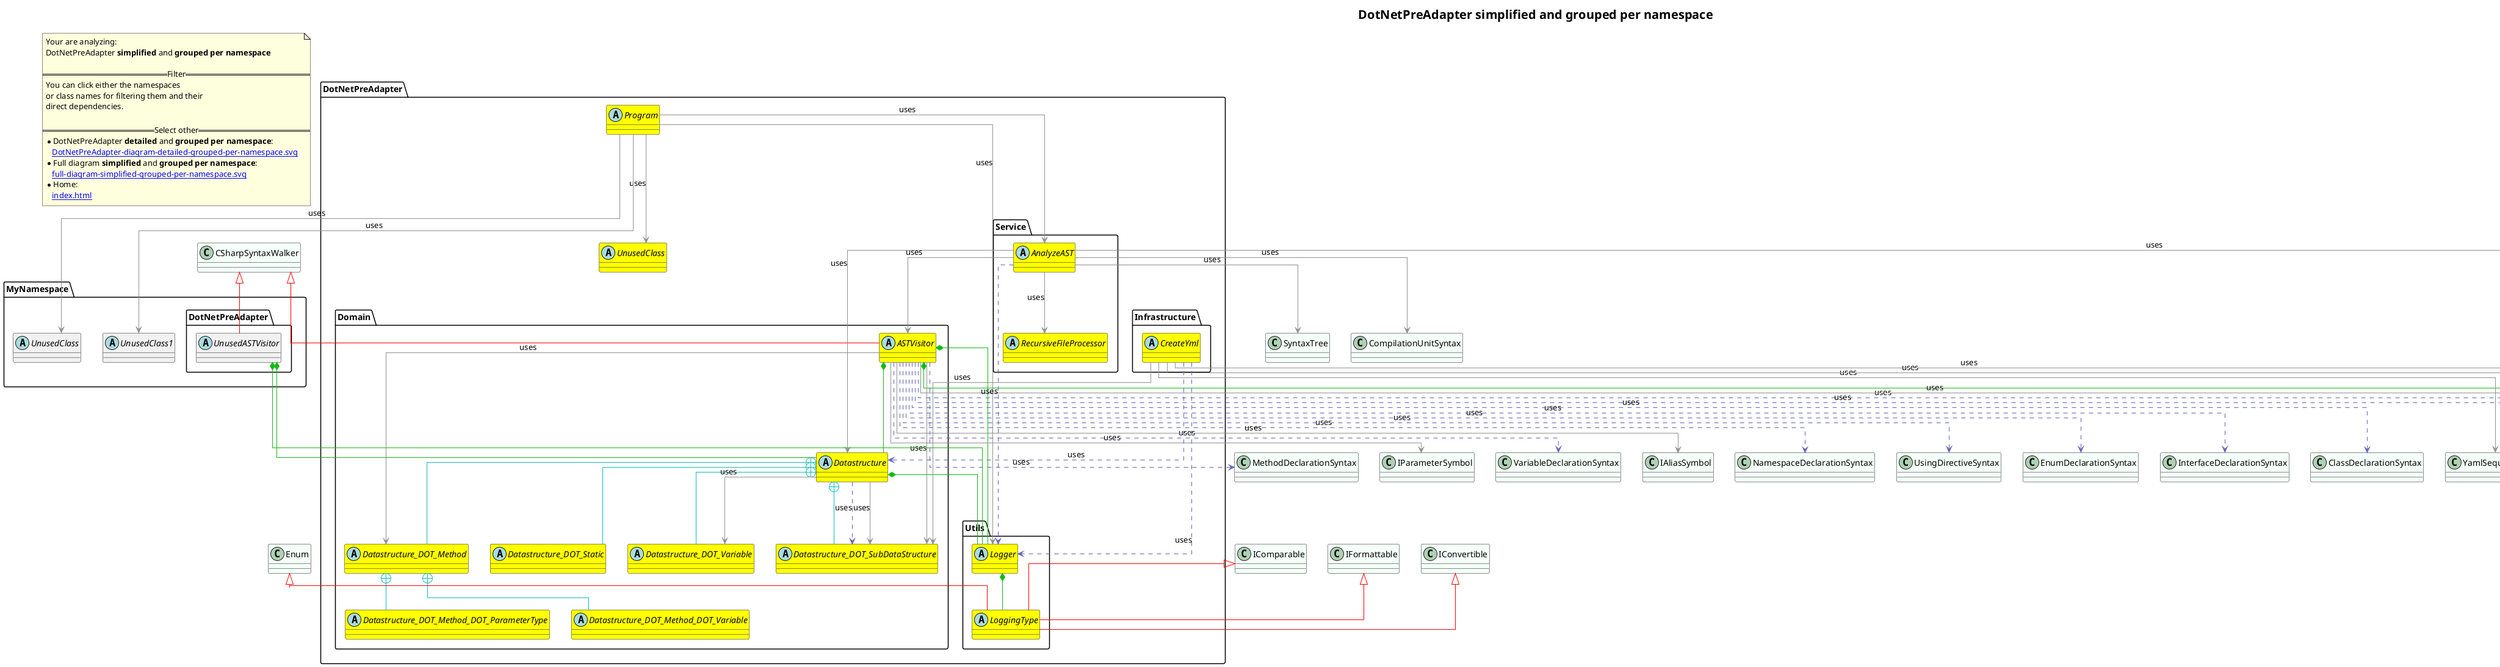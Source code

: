 @startuml
skinparam linetype ortho
title <size:20>DotNetPreAdapter **simplified** and **grouped per namespace**</size>
note "Your are analyzing:\nDotNetPreAdapter **simplified** and **grouped per namespace**\n\n==Filter==\nYou can click either the namespaces \nor class names for filtering them and their\ndirect dependencies.\n\n==Select other==\n* DotNetPreAdapter **detailed** and **grouped per namespace**:\n   [[DotNetPreAdapter-diagram-detailed-grouped-per-namespace.svg]]\n* Full diagram **simplified** and **grouped per namespace**:\n   [[full-diagram-simplified-grouped-per-namespace.svg]]\n* Home:\n   [[index.html]]" as FloatingNote
class Enum [[Enum-diagram-simplified-grouped-per-namespace.svg]] #MintCream {
}
class IComparable [[IComparable-diagram-simplified-grouped-per-namespace.svg]] #MintCream {
}
class IFormattable [[IFormattable-diagram-simplified-grouped-per-namespace.svg]] #MintCream {
}
class IConvertible [[IConvertible-diagram-simplified-grouped-per-namespace.svg]] #MintCream {
}
class SyntaxTree [[SyntaxTree-diagram-simplified-grouped-per-namespace.svg]] #MintCream {
}
class CompilationUnitSyntax [[CompilationUnitSyntax-diagram-simplified-grouped-per-namespace.svg]] #MintCream {
}
class SemanticModel [[SemanticModel-diagram-simplified-grouped-per-namespace.svg]] #MintCream {
}
class YamlSequenceNode [[YamlSequenceNode-diagram-simplified-grouped-per-namespace.svg]] #MintCream {
}
class YamlStream [[YamlStream-diagram-simplified-grouped-per-namespace.svg]] #MintCream {
}
class System.IO.TextWriter [[System.IO.TextWriter-diagram-simplified-grouped-per-namespace.svg]] #MintCream {
}
class CSharpSyntaxWalker [[CSharpSyntaxWalker-diagram-simplified-grouped-per-namespace.svg]] #MintCream {
}
class SyntaxNode [[SyntaxNode-diagram-simplified-grouped-per-namespace.svg]] #MintCream {
}
class ITypeSymbol [[ITypeSymbol-diagram-simplified-grouped-per-namespace.svg]] #MintCream {
}
class T [[T-diagram-simplified-grouped-per-namespace.svg]] #MintCream {
}
class NamespaceDeclarationSyntax [[NamespaceDeclarationSyntax-diagram-simplified-grouped-per-namespace.svg]] #MintCream {
}
class UsingDirectiveSyntax [[UsingDirectiveSyntax-diagram-simplified-grouped-per-namespace.svg]] #MintCream {
}
class EnumDeclarationSyntax [[EnumDeclarationSyntax-diagram-simplified-grouped-per-namespace.svg]] #MintCream {
}
class InterfaceDeclarationSyntax [[InterfaceDeclarationSyntax-diagram-simplified-grouped-per-namespace.svg]] #MintCream {
}
class ClassDeclarationSyntax [[ClassDeclarationSyntax-diagram-simplified-grouped-per-namespace.svg]] #MintCream {
}
class MethodDeclarationSyntax [[MethodDeclarationSyntax-diagram-simplified-grouped-per-namespace.svg]] #MintCream {
}
class IParameterSymbol [[IParameterSymbol-diagram-simplified-grouped-per-namespace.svg]] #MintCream {
}
class VariableDeclarationSyntax [[VariableDeclarationSyntax-diagram-simplified-grouped-per-namespace.svg]] #MintCream {
}
class IAliasSymbol [[IAliasSymbol-diagram-simplified-grouped-per-namespace.svg]] #MintCream {
}
' Closing all previous_sub_namespace_list namespace None because file analysis is finished.
namespace DotNetPreAdapter [[DotNetPreAdapter-diagram-simplified-grouped-per-namespace.svg]] {
abstract class DotNetPreAdapter.UnusedClass [[DotNetPreAdapter.UnusedClass-diagram-simplified-grouped-per-namespace.svg]] #yellow {
}
abstract class DotNetPreAdapter.Program [[DotNetPreAdapter.Program-diagram-simplified-grouped-per-namespace.svg]] #yellow {
}
'Compared namespace DotNetPreAdapter [[DotNetPreAdapter-diagram-simplified-grouped-per-namespace.svg]] { with last element of }
' Closing all previous_sub_namespace_list namespace None because file analysis is finished.
' Closing namespace DotNetPreAdapter
}
namespace DotNetPreAdapter [[DotNetPreAdapter-diagram-simplified-grouped-per-namespace.svg]] {
namespace DotNetPreAdapter.Domain [[DotNetPreAdapter.Domain-diagram-simplified-grouped-per-namespace.svg]] {
  abstract class DotNetPreAdapter.Domain.Datastructure [[DotNetPreAdapter.Domain.Datastructure-diagram-simplified-grouped-per-namespace.svg]] #yellow {
  }
  abstract class DotNetPreAdapter.Domain.ASTVisitor [[DotNetPreAdapter.Domain.ASTVisitor-diagram-simplified-grouped-per-namespace.svg]] #yellow {
  }
  abstract class DotNetPreAdapter.Domain.Datastructure_DOT_SubDataStructure [[DotNetPreAdapter.Domain.Datastructure.SubDataStructure-diagram-simplified-grouped-per-namespace.svg]] #yellow {
  }
  abstract class DotNetPreAdapter.Domain.Datastructure_DOT_Variable [[DotNetPreAdapter.Domain.Datastructure.Variable-diagram-simplified-grouped-per-namespace.svg]] #yellow {
  }
  abstract class DotNetPreAdapter.Domain.Datastructure_DOT_Method [[DotNetPreAdapter.Domain.Datastructure.Method-diagram-simplified-grouped-per-namespace.svg]] #yellow {
  }
  abstract class DotNetPreAdapter.Domain.Datastructure_DOT_Static [[DotNetPreAdapter.Domain.Datastructure.Static-diagram-simplified-grouped-per-namespace.svg]] #yellow {
  }
  abstract class DotNetPreAdapter.Domain.Datastructure_DOT_Method_DOT_ParameterType [[DotNetPreAdapter.Domain.Datastructure.Method.ParameterType-diagram-simplified-grouped-per-namespace.svg]] #yellow {
  }
  abstract class DotNetPreAdapter.Domain.Datastructure_DOT_Method_DOT_Variable [[DotNetPreAdapter.Domain.Datastructure.Method.Variable-diagram-simplified-grouped-per-namespace.svg]] #yellow {
  }
'Compared namespace DotNetPreAdapter.Domain [[DotNetPreAdapter.Domain-diagram-simplified-grouped-per-namespace.svg]] { with last element of   }
' Closing all previous_sub_namespace_list namespace None because file analysis is finished.
' Closing namespace Domain
}
' Closing namespace DotNetPreAdapter
}
namespace DotNetPreAdapter [[DotNetPreAdapter-diagram-simplified-grouped-per-namespace.svg]] {
namespace DotNetPreAdapter.Infrastructure [[DotNetPreAdapter.Infrastructure-diagram-simplified-grouped-per-namespace.svg]] {
  abstract class DotNetPreAdapter.Infrastructure.CreateYml [[DotNetPreAdapter.Infrastructure.CreateYml-diagram-simplified-grouped-per-namespace.svg]] #yellow {
  }
'Compared namespace DotNetPreAdapter.Infrastructure [[DotNetPreAdapter.Infrastructure-diagram-simplified-grouped-per-namespace.svg]] { with last element of   }
' Closing all previous_sub_namespace_list namespace None because file analysis is finished.
' Closing namespace Infrastructure
}
' Closing namespace DotNetPreAdapter
}
namespace DotNetPreAdapter [[DotNetPreAdapter-diagram-simplified-grouped-per-namespace.svg]] {
namespace DotNetPreAdapter.Service [[DotNetPreAdapter.Service-diagram-simplified-grouped-per-namespace.svg]] {
  abstract class DotNetPreAdapter.Service.AnalyzeAST [[DotNetPreAdapter.Service.AnalyzeAST-diagram-simplified-grouped-per-namespace.svg]] #yellow {
  }
  abstract class DotNetPreAdapter.Service.RecursiveFileProcessor [[DotNetPreAdapter.Service.RecursiveFileProcessor-diagram-simplified-grouped-per-namespace.svg]] #yellow {
  }
'Compared namespace DotNetPreAdapter.Service [[DotNetPreAdapter.Service-diagram-simplified-grouped-per-namespace.svg]] { with last element of   }
' Closing all previous_sub_namespace_list namespace None because file analysis is finished.
' Closing namespace Service
}
' Closing namespace DotNetPreAdapter
}
namespace DotNetPreAdapter [[DotNetPreAdapter-diagram-simplified-grouped-per-namespace.svg]] {
namespace DotNetPreAdapter.Utils [[DotNetPreAdapter.Utils-diagram-simplified-grouped-per-namespace.svg]] {
  abstract class DotNetPreAdapter.Utils.LoggingType [[DotNetPreAdapter.Utils.LoggingType-diagram-simplified-grouped-per-namespace.svg]] #yellow {
  }
  abstract class DotNetPreAdapter.Utils.Logger [[DotNetPreAdapter.Utils.Logger-diagram-simplified-grouped-per-namespace.svg]] #yellow {
  }
'Compared namespace DotNetPreAdapter.Utils [[DotNetPreAdapter.Utils-diagram-simplified-grouped-per-namespace.svg]] { with last element of   }
' Closing all previous_sub_namespace_list namespace None because file analysis is finished.
' Closing namespace Utils
}
' Closing namespace DotNetPreAdapter
}
namespace MyNamespace [[MyNamespace-diagram-simplified-grouped-per-namespace.svg]] {
abstract class MyNamespace.UnusedClass [[MyNamespace.UnusedClass-diagram-simplified-grouped-per-namespace.svg]]  {
}
abstract class MyNamespace.UnusedClass1 [[MyNamespace.UnusedClass1-diagram-simplified-grouped-per-namespace.svg]]  {
}
'Compared namespace MyNamespace [[MyNamespace-diagram-simplified-grouped-per-namespace.svg]] { with last element of }
' Closing all previous_sub_namespace_list namespace None because file analysis is finished.
' Closing namespace MyNamespace
}
namespace MyNamespace [[MyNamespace-diagram-simplified-grouped-per-namespace.svg]] {
namespace MyNamespace.DotNetPreAdapter [[MyNamespace.DotNetPreAdapter-diagram-simplified-grouped-per-namespace.svg]] {
  abstract class MyNamespace.DotNetPreAdapter.UnusedASTVisitor [[MyNamespace.DotNetPreAdapter.UnusedASTVisitor-diagram-simplified-grouped-per-namespace.svg]]  {
  }
'Compared namespace MyNamespace.DotNetPreAdapter [[MyNamespace.DotNetPreAdapter-diagram-simplified-grouped-per-namespace.svg]] { with last element of   }
' Closing all previous_sub_namespace_list namespace None because file analysis is finished.
' Closing namespace DotNetPreAdapter
}
' Closing namespace MyNamespace
}
 ' *************************************** 
 ' *************************************** 
 ' *************************************** 
' Class relations extracted from namespace:
' 
' Class relations extracted from namespace:
' DotNetPreAdapter
DotNetPreAdapter.Program -[#909090]-> MyNamespace.UnusedClass  : uses 
DotNetPreAdapter.Program -[#909090]-> DotNetPreAdapter.UnusedClass  : uses 
DotNetPreAdapter.Program -[#909090]-> MyNamespace.UnusedClass1  : uses 
DotNetPreAdapter.Program -[#909090]-> DotNetPreAdapter.Utils.Logger  : uses 
DotNetPreAdapter.Program -[#909090]-> DotNetPreAdapter.Service.AnalyzeAST  : uses 
' Class relations extracted from namespace:
' DotNetPreAdapter.Domain
DotNetPreAdapter.Domain.Datastructure +-[#10BBBB]- DotNetPreAdapter.Domain.Datastructure_DOT_Method 
DotNetPreAdapter.Domain.Datastructure +-[#10BBBB]- DotNetPreAdapter.Domain.Datastructure_DOT_Static 
DotNetPreAdapter.Domain.Datastructure +-[#10BBBB]- DotNetPreAdapter.Domain.Datastructure_DOT_Variable 
DotNetPreAdapter.Domain.Datastructure +-[#10BBBB]- DotNetPreAdapter.Domain.Datastructure_DOT_SubDataStructure 
DotNetPreAdapter.Domain.Datastructure *-[#10BB10]- DotNetPreAdapter.Utils.Logger 
DotNetPreAdapter.Domain.Datastructure -[#909090]-> DotNetPreAdapter.Domain.Datastructure_DOT_Variable  : uses 
DotNetPreAdapter.Domain.Datastructure .[#6060BB].> DotNetPreAdapter.Domain.Datastructure_DOT_SubDataStructure  : uses 
DotNetPreAdapter.Domain.Datastructure -[#909090]-> DotNetPreAdapter.Domain.Datastructure_DOT_SubDataStructure  : uses 
CSharpSyntaxWalker <|-[#red]- DotNetPreAdapter.Domain.ASTVisitor
DotNetPreAdapter.Domain.ASTVisitor *-[#10BB10]- DotNetPreAdapter.Domain.Datastructure 
DotNetPreAdapter.Domain.ASTVisitor *-[#10BB10]- SemanticModel 
DotNetPreAdapter.Domain.ASTVisitor *-[#10BB10]- DotNetPreAdapter.Utils.Logger 
DotNetPreAdapter.Domain.ASTVisitor .[#6060BB].> SyntaxNode  : uses 
DotNetPreAdapter.Domain.ASTVisitor -[#909090]-> ITypeSymbol  : uses 
DotNetPreAdapter.Domain.ASTVisitor .[#6060BB].> T  : uses 
DotNetPreAdapter.Domain.ASTVisitor -[#909090]-> DotNetPreAdapter.Domain.Datastructure_DOT_SubDataStructure  : uses 
DotNetPreAdapter.Domain.ASTVisitor .[#6060BB].> NamespaceDeclarationSyntax  : uses 
DotNetPreAdapter.Domain.ASTVisitor .[#6060BB].> UsingDirectiveSyntax  : uses 
DotNetPreAdapter.Domain.ASTVisitor .[#6060BB].> EnumDeclarationSyntax  : uses 
DotNetPreAdapter.Domain.ASTVisitor .[#6060BB].> InterfaceDeclarationSyntax  : uses 
DotNetPreAdapter.Domain.ASTVisitor .[#6060BB].> ClassDeclarationSyntax  : uses 
DotNetPreAdapter.Domain.ASTVisitor .[#6060BB].> MethodDeclarationSyntax  : uses 
DotNetPreAdapter.Domain.ASTVisitor -[#909090]-> IParameterSymbol  : uses 
DotNetPreAdapter.Domain.ASTVisitor .[#6060BB].> VariableDeclarationSyntax  : uses 
DotNetPreAdapter.Domain.ASTVisitor -[#909090]-> IAliasSymbol  : uses 
DotNetPreAdapter.Domain.ASTVisitor -[#909090]-> DotNetPreAdapter.Domain.Datastructure_DOT_Method  : uses 
DotNetPreAdapter.Domain.Datastructure.SubDataStructure .[#6060BB].> DotNetPreAdapter.Domain.Datastructure_DOT_Method  : uses 
DotNetPreAdapter.Domain.Datastructure_DOT_Method +-[#10BBBB]- DotNetPreAdapter.Domain.Datastructure_DOT_Method_DOT_ParameterType 
DotNetPreAdapter.Domain.Datastructure_DOT_Method +-[#10BBBB]- DotNetPreAdapter.Domain.Datastructure_DOT_Method_DOT_Variable 
' Class relations extracted from namespace:
' DotNetPreAdapter.Infrastructure
DotNetPreAdapter.Infrastructure.CreateYml .[#6060BB].> DotNetPreAdapter.Domain.Datastructure  : uses 
DotNetPreAdapter.Infrastructure.CreateYml .[#6060BB].> DotNetPreAdapter.Utils.Logger  : uses 
DotNetPreAdapter.Infrastructure.CreateYml -[#909090]-> YamlSequenceNode  : uses 
DotNetPreAdapter.Infrastructure.CreateYml -[#909090]-> DotNetPreAdapter.Domain.Datastructure_DOT_SubDataStructure  : uses 
DotNetPreAdapter.Infrastructure.CreateYml -[#909090]-> YamlStream  : uses 
DotNetPreAdapter.Infrastructure.CreateYml -[#909090]-> System.IO.TextWriter  : uses 
' Class relations extracted from namespace:
' DotNetPreAdapter.Service
DotNetPreAdapter.Service.AnalyzeAST .[#6060BB].> DotNetPreAdapter.Utils.Logger  : uses 
DotNetPreAdapter.Service.AnalyzeAST -[#909090]-> DotNetPreAdapter.Domain.Datastructure  : uses 
DotNetPreAdapter.Service.AnalyzeAST -[#909090]-> DotNetPreAdapter.Service.RecursiveFileProcessor  : uses 
DotNetPreAdapter.Service.AnalyzeAST -[#909090]-> SyntaxTree  : uses 
DotNetPreAdapter.Service.AnalyzeAST -[#909090]-> CompilationUnitSyntax  : uses 
DotNetPreAdapter.Service.AnalyzeAST -[#909090]-> SemanticModel  : uses 
DotNetPreAdapter.Service.AnalyzeAST -[#909090]-> DotNetPreAdapter.Domain.ASTVisitor  : uses 
' Class relations extracted from namespace:
' DotNetPreAdapter.Utils
Enum <|-[#red]- DotNetPreAdapter.Utils.LoggingType
IComparable <|-[#red]- DotNetPreAdapter.Utils.LoggingType
IFormattable <|-[#red]- DotNetPreAdapter.Utils.LoggingType
IConvertible <|-[#red]- DotNetPreAdapter.Utils.LoggingType
DotNetPreAdapter.Utils.Logger *-[#10BB10]- DotNetPreAdapter.Utils.LoggingType 
' Class relations extracted from namespace:
' MyNamespace
' Class relations extracted from namespace:
' MyNamespace.DotNetPreAdapter
CSharpSyntaxWalker <|-[#red]- MyNamespace.DotNetPreAdapter.UnusedASTVisitor
MyNamespace.DotNetPreAdapter.UnusedASTVisitor *-[#10BB10]- DotNetPreAdapter.Utils.Logger 
MyNamespace.DotNetPreAdapter.UnusedASTVisitor *-[#10BB10]- DotNetPreAdapter.Domain.Datastructure 
@enduml